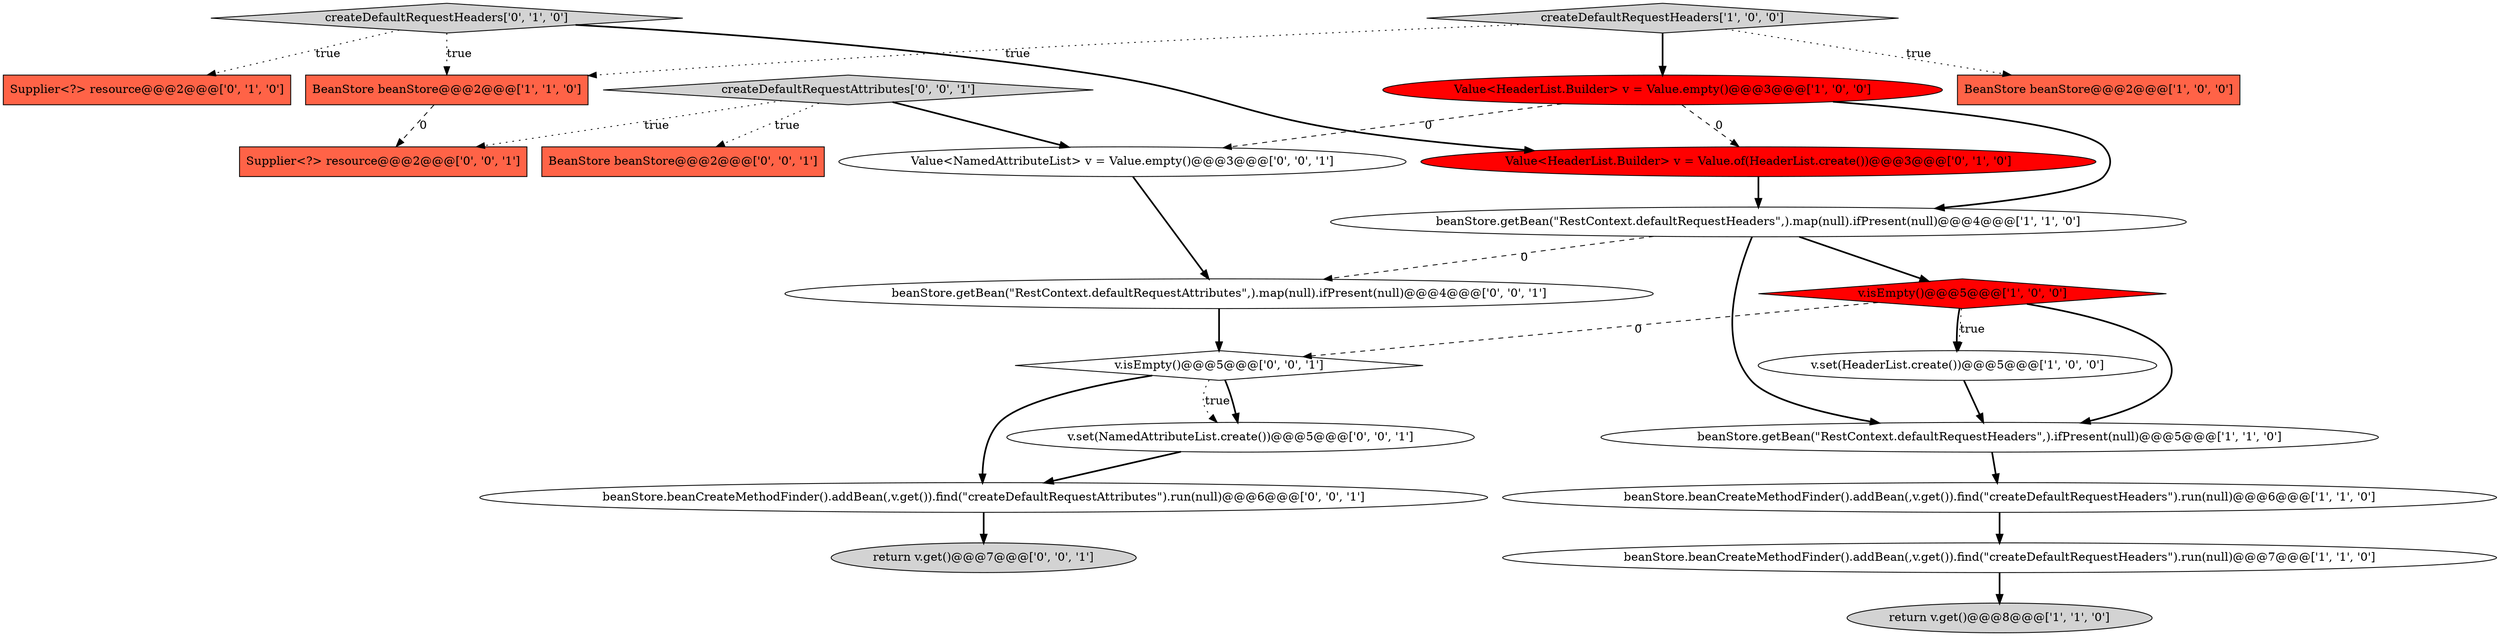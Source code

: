 digraph {
0 [style = filled, label = "beanStore.getBean(\"RestContext.defaultRequestHeaders\",).map(null).ifPresent(null)@@@4@@@['1', '1', '0']", fillcolor = white, shape = ellipse image = "AAA0AAABBB1BBB"];
15 [style = filled, label = "BeanStore beanStore@@@2@@@['0', '0', '1']", fillcolor = tomato, shape = box image = "AAA0AAABBB3BBB"];
12 [style = filled, label = "createDefaultRequestHeaders['0', '1', '0']", fillcolor = lightgray, shape = diamond image = "AAA0AAABBB2BBB"];
17 [style = filled, label = "beanStore.beanCreateMethodFinder().addBean(,v.get()).find(\"createDefaultRequestAttributes\").run(null)@@@6@@@['0', '0', '1']", fillcolor = white, shape = ellipse image = "AAA0AAABBB3BBB"];
2 [style = filled, label = "beanStore.beanCreateMethodFinder().addBean(,v.get()).find(\"createDefaultRequestHeaders\").run(null)@@@7@@@['1', '1', '0']", fillcolor = white, shape = ellipse image = "AAA0AAABBB1BBB"];
14 [style = filled, label = "v.set(NamedAttributeList.create())@@@5@@@['0', '0', '1']", fillcolor = white, shape = ellipse image = "AAA0AAABBB3BBB"];
4 [style = filled, label = "BeanStore beanStore@@@2@@@['1', '0', '0']", fillcolor = tomato, shape = box image = "AAA0AAABBB1BBB"];
8 [style = filled, label = "return v.get()@@@8@@@['1', '1', '0']", fillcolor = lightgray, shape = ellipse image = "AAA0AAABBB1BBB"];
13 [style = filled, label = "Value<HeaderList.Builder> v = Value.of(HeaderList.create())@@@3@@@['0', '1', '0']", fillcolor = red, shape = ellipse image = "AAA1AAABBB2BBB"];
18 [style = filled, label = "Supplier<?> resource@@@2@@@['0', '0', '1']", fillcolor = tomato, shape = box image = "AAA0AAABBB3BBB"];
20 [style = filled, label = "return v.get()@@@7@@@['0', '0', '1']", fillcolor = lightgray, shape = ellipse image = "AAA0AAABBB3BBB"];
9 [style = filled, label = "BeanStore beanStore@@@2@@@['1', '1', '0']", fillcolor = tomato, shape = box image = "AAA0AAABBB1BBB"];
1 [style = filled, label = "v.set(HeaderList.create())@@@5@@@['1', '0', '0']", fillcolor = white, shape = ellipse image = "AAA0AAABBB1BBB"];
10 [style = filled, label = "Value<HeaderList.Builder> v = Value.empty()@@@3@@@['1', '0', '0']", fillcolor = red, shape = ellipse image = "AAA1AAABBB1BBB"];
21 [style = filled, label = "Value<NamedAttributeList> v = Value.empty()@@@3@@@['0', '0', '1']", fillcolor = white, shape = ellipse image = "AAA0AAABBB3BBB"];
6 [style = filled, label = "beanStore.getBean(\"RestContext.defaultRequestHeaders\",).ifPresent(null)@@@5@@@['1', '1', '0']", fillcolor = white, shape = ellipse image = "AAA0AAABBB1BBB"];
19 [style = filled, label = "createDefaultRequestAttributes['0', '0', '1']", fillcolor = lightgray, shape = diamond image = "AAA0AAABBB3BBB"];
7 [style = filled, label = "createDefaultRequestHeaders['1', '0', '0']", fillcolor = lightgray, shape = diamond image = "AAA0AAABBB1BBB"];
3 [style = filled, label = "beanStore.beanCreateMethodFinder().addBean(,v.get()).find(\"createDefaultRequestHeaders\").run(null)@@@6@@@['1', '1', '0']", fillcolor = white, shape = ellipse image = "AAA0AAABBB1BBB"];
22 [style = filled, label = "beanStore.getBean(\"RestContext.defaultRequestAttributes\",).map(null).ifPresent(null)@@@4@@@['0', '0', '1']", fillcolor = white, shape = ellipse image = "AAA0AAABBB3BBB"];
5 [style = filled, label = "v.isEmpty()@@@5@@@['1', '0', '0']", fillcolor = red, shape = diamond image = "AAA1AAABBB1BBB"];
11 [style = filled, label = "Supplier<?> resource@@@2@@@['0', '1', '0']", fillcolor = tomato, shape = box image = "AAA0AAABBB2BBB"];
16 [style = filled, label = "v.isEmpty()@@@5@@@['0', '0', '1']", fillcolor = white, shape = diamond image = "AAA0AAABBB3BBB"];
6->3 [style = bold, label=""];
10->21 [style = dashed, label="0"];
7->10 [style = bold, label=""];
0->6 [style = bold, label=""];
22->16 [style = bold, label=""];
9->18 [style = dashed, label="0"];
5->1 [style = dotted, label="true"];
19->18 [style = dotted, label="true"];
14->17 [style = bold, label=""];
16->17 [style = bold, label=""];
7->9 [style = dotted, label="true"];
10->13 [style = dashed, label="0"];
19->15 [style = dotted, label="true"];
0->22 [style = dashed, label="0"];
12->11 [style = dotted, label="true"];
5->16 [style = dashed, label="0"];
12->13 [style = bold, label=""];
5->1 [style = bold, label=""];
1->6 [style = bold, label=""];
5->6 [style = bold, label=""];
3->2 [style = bold, label=""];
21->22 [style = bold, label=""];
10->0 [style = bold, label=""];
7->4 [style = dotted, label="true"];
16->14 [style = dotted, label="true"];
16->14 [style = bold, label=""];
12->9 [style = dotted, label="true"];
0->5 [style = bold, label=""];
2->8 [style = bold, label=""];
13->0 [style = bold, label=""];
17->20 [style = bold, label=""];
19->21 [style = bold, label=""];
}
